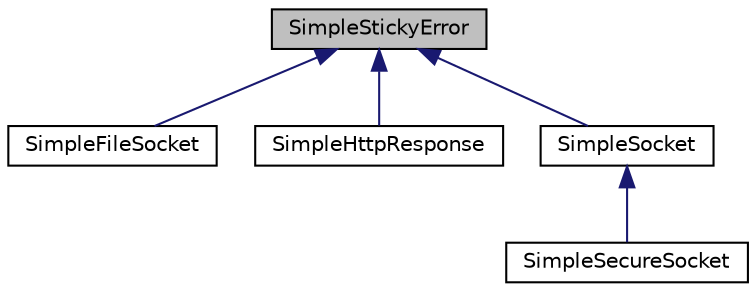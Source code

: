digraph "SimpleStickyError"
{
  edge [fontname="Helvetica",fontsize="10",labelfontname="Helvetica",labelfontsize="10"];
  node [fontname="Helvetica",fontsize="10",shape=record];
  Node1 [label="SimpleStickyError",height=0.2,width=0.4,color="black", fillcolor="grey75", style="filled" fontcolor="black"];
  Node1 -> Node2 [dir="back",color="midnightblue",fontsize="10",style="solid",fontname="Helvetica"];
  Node2 [label="SimpleFileSocket",height=0.2,width=0.4,color="black", fillcolor="white", style="filled",URL="$class_simple_file_socket.html"];
  Node1 -> Node3 [dir="back",color="midnightblue",fontsize="10",style="solid",fontname="Helvetica"];
  Node3 [label="SimpleHttpResponse",height=0.2,width=0.4,color="black", fillcolor="white", style="filled",URL="$class_simple_http_response.html"];
  Node1 -> Node4 [dir="back",color="midnightblue",fontsize="10",style="solid",fontname="Helvetica"];
  Node4 [label="SimpleSocket",height=0.2,width=0.4,color="black", fillcolor="white", style="filled",URL="$class_simple_socket.html"];
  Node4 -> Node5 [dir="back",color="midnightblue",fontsize="10",style="solid",fontname="Helvetica"];
  Node5 [label="SimpleSecureSocket",height=0.2,width=0.4,color="black", fillcolor="white", style="filled",URL="$class_simple_secure_socket.html"];
}
